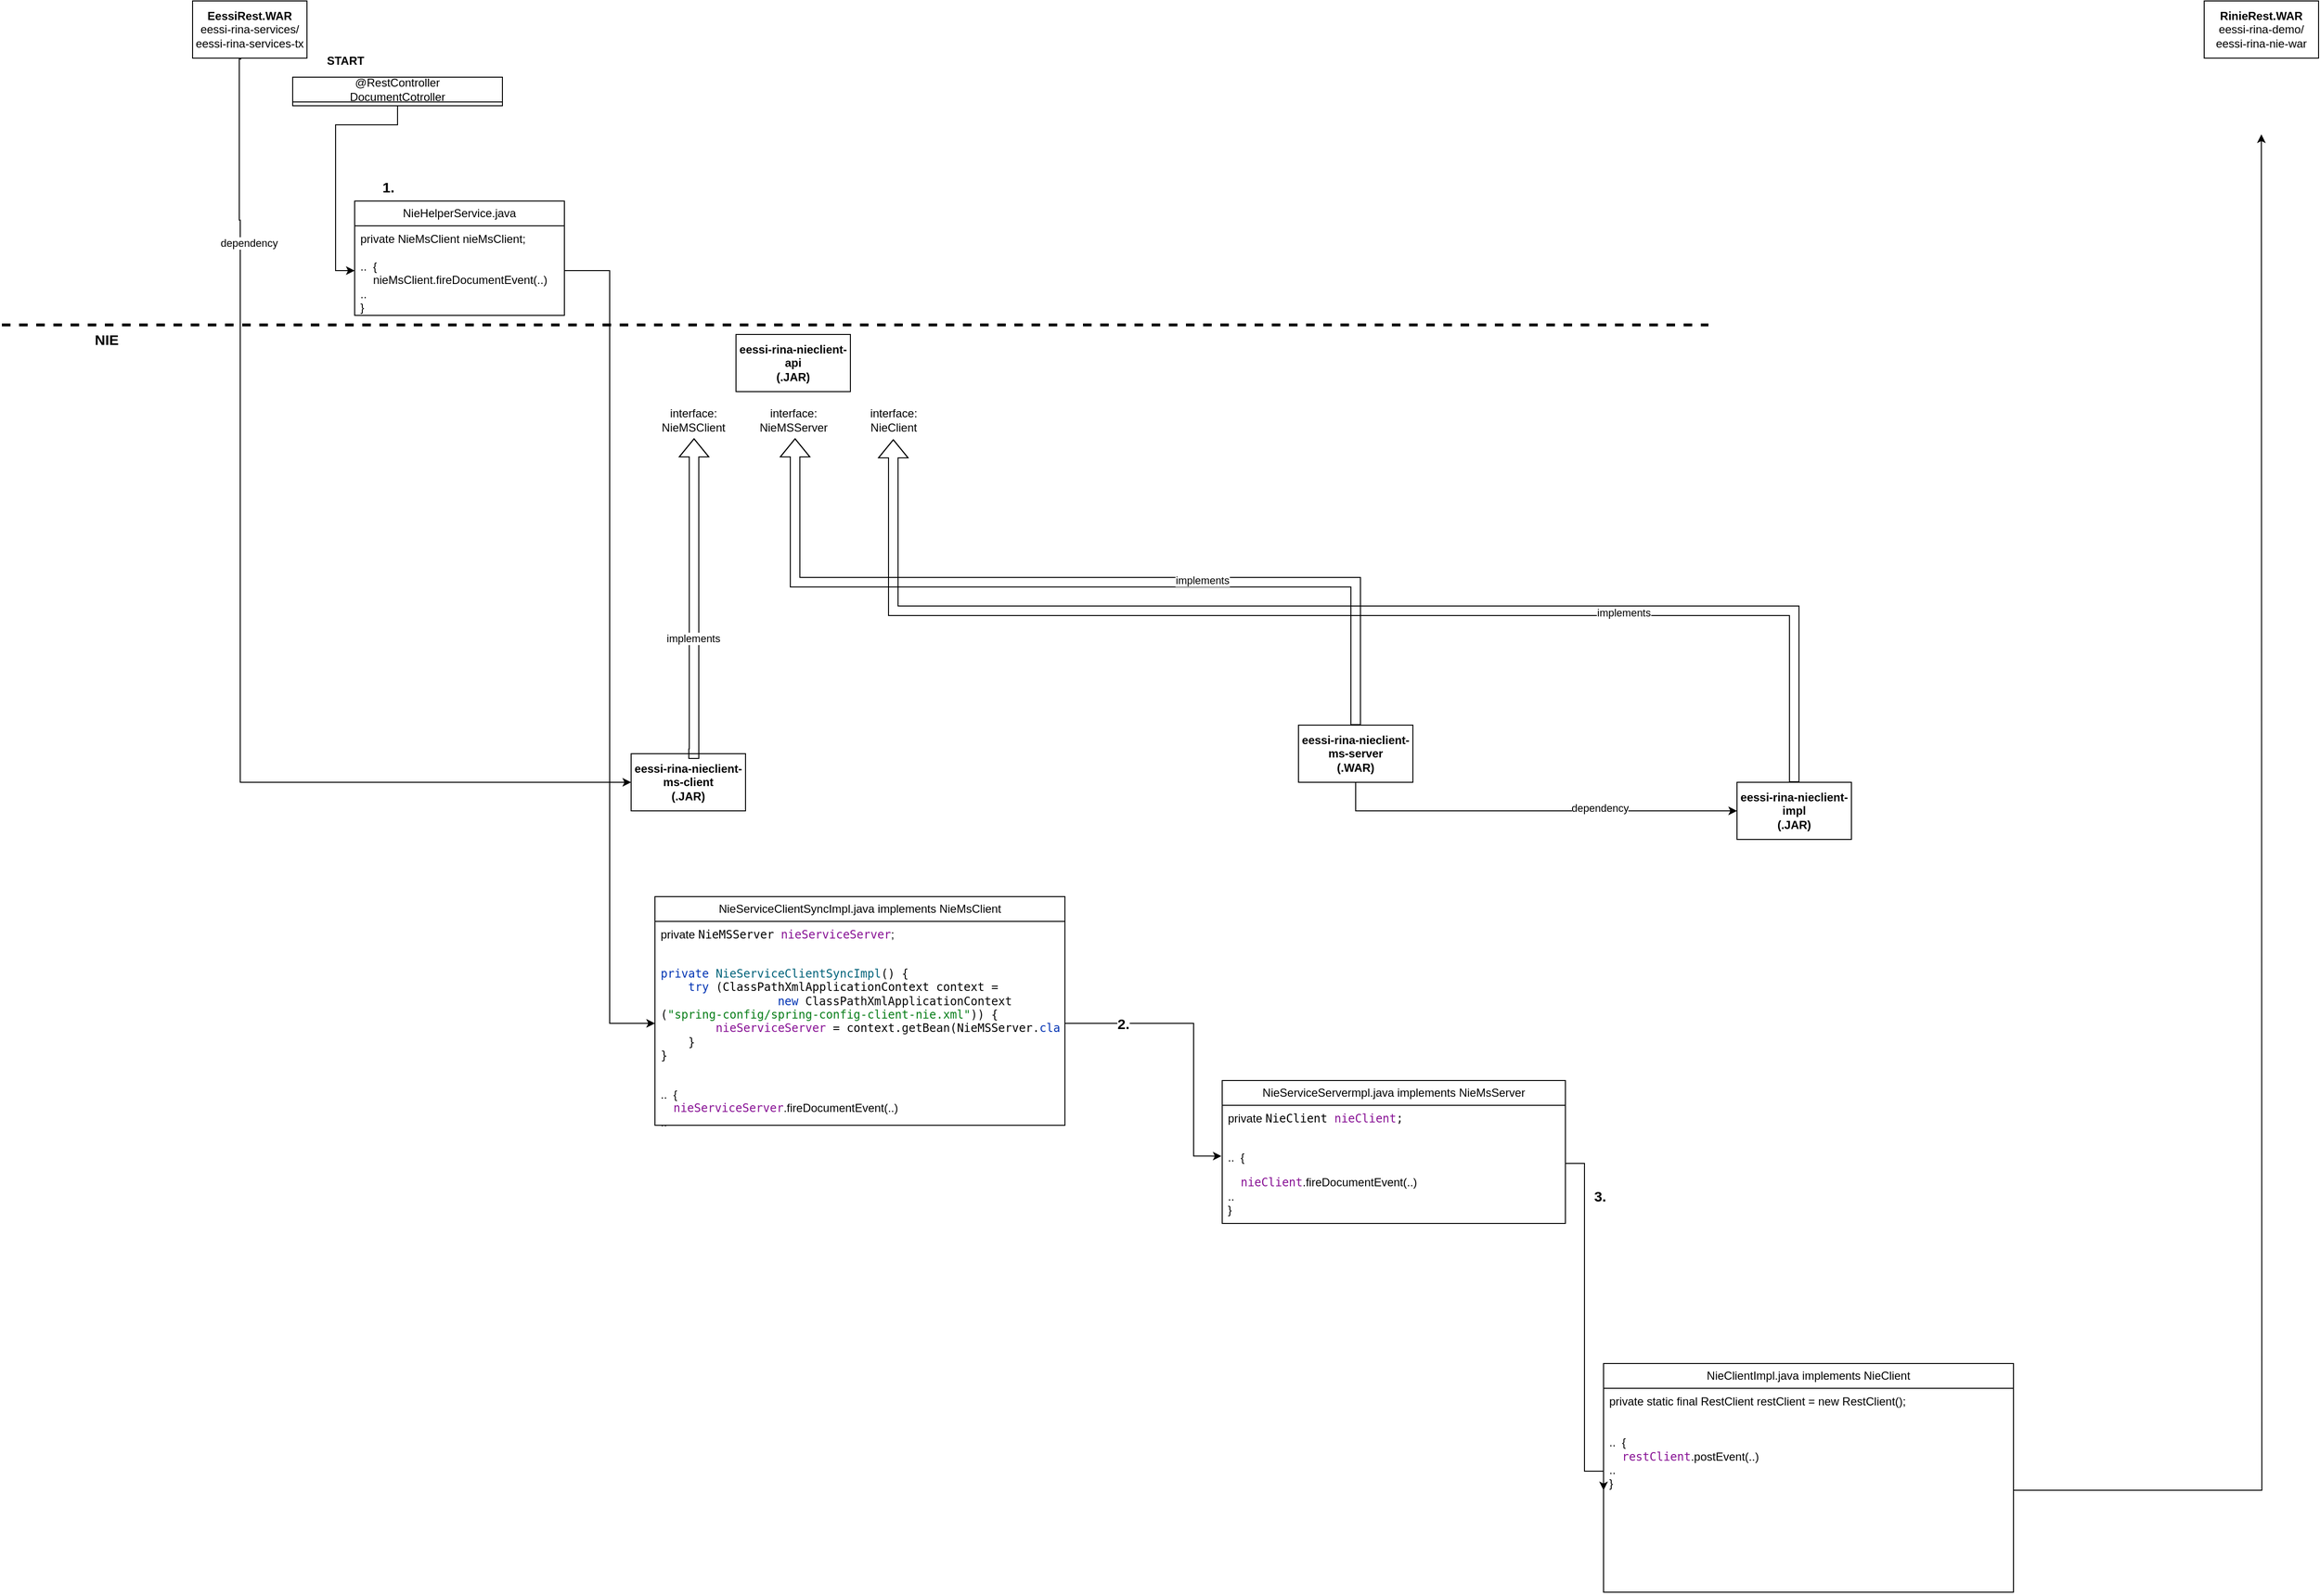 <mxfile version="24.3.0" type="github">
  <diagram name="Page-1" id="-cT09IQETsLfMejOZerS">
    <mxGraphModel dx="2954" dy="1106" grid="1" gridSize="10" guides="1" tooltips="1" connect="1" arrows="1" fold="1" page="1" pageScale="1" pageWidth="850" pageHeight="1100" math="0" shadow="0">
      <root>
        <mxCell id="0" />
        <mxCell id="1" parent="0" />
        <mxCell id="vd8t_71U_yh1O-v_x3m3-22" style="edgeStyle=orthogonalEdgeStyle;rounded=0;orthogonalLoop=1;jettySize=auto;html=1;exitX=0.425;exitY=1.017;exitDx=0;exitDy=0;entryX=0;entryY=0.5;entryDx=0;entryDy=0;exitPerimeter=0;" edge="1" parent="1" source="vd8t_71U_yh1O-v_x3m3-1" target="vd8t_71U_yh1O-v_x3m3-7">
          <mxGeometry relative="1" as="geometry">
            <Array as="points">
              <mxPoint x="259" y="81" />
              <mxPoint x="259" y="250" />
              <mxPoint x="260" y="250" />
              <mxPoint x="260" y="840" />
            </Array>
          </mxGeometry>
        </mxCell>
        <mxCell id="vd8t_71U_yh1O-v_x3m3-23" value="dependency" style="edgeLabel;html=1;align=center;verticalAlign=middle;resizable=0;points=[];" vertex="1" connectable="0" parent="vd8t_71U_yh1O-v_x3m3-22">
          <mxGeometry x="-0.742" y="-1" relative="1" as="geometry">
            <mxPoint x="11" y="44" as="offset" />
          </mxGeometry>
        </mxCell>
        <mxCell id="vd8t_71U_yh1O-v_x3m3-1" value="&lt;b&gt;EessiRest.WAR&lt;/b&gt;&lt;div&gt;eessi-rina-services/&lt;br&gt;eessi-rina-services-tx&lt;/div&gt;" style="rounded=0;whiteSpace=wrap;html=1;" vertex="1" parent="1">
          <mxGeometry x="210" y="20" width="120" height="60" as="geometry" />
        </mxCell>
        <mxCell id="vd8t_71U_yh1O-v_x3m3-2" value="&lt;b&gt;Rinie&lt;span style=&quot;background-color: initial;&quot;&gt;Rest.WAR&lt;/span&gt;&lt;/b&gt;&lt;div&gt;&lt;div&gt;eessi-rina-demo/&lt;br&gt;eessi-rina-nie-war&lt;/div&gt;&lt;/div&gt;" style="rounded=0;whiteSpace=wrap;html=1;" vertex="1" parent="1">
          <mxGeometry x="2320" y="20" width="120" height="60" as="geometry" />
        </mxCell>
        <mxCell id="vd8t_71U_yh1O-v_x3m3-3" value="&lt;b&gt;eessi-rina-nieclient-api&lt;br&gt;(.JAR)&lt;/b&gt;" style="rounded=0;whiteSpace=wrap;html=1;" vertex="1" parent="1">
          <mxGeometry x="780" y="370" width="120" height="60" as="geometry" />
        </mxCell>
        <mxCell id="vd8t_71U_yh1O-v_x3m3-4" value="&lt;b&gt;&lt;font style=&quot;font-size: 15px;&quot;&gt;NIE&lt;/font&gt;&lt;/b&gt;" style="text;html=1;align=center;verticalAlign=middle;whiteSpace=wrap;rounded=0;" vertex="1" parent="1">
          <mxGeometry x="90" y="360" width="60" height="30" as="geometry" />
        </mxCell>
        <mxCell id="vd8t_71U_yh1O-v_x3m3-5" value="" style="endArrow=none;dashed=1;html=1;rounded=0;strokeWidth=3;" edge="1" parent="1">
          <mxGeometry width="50" height="50" relative="1" as="geometry">
            <mxPoint x="10" y="360" as="sourcePoint" />
            <mxPoint x="1800" y="360" as="targetPoint" />
          </mxGeometry>
        </mxCell>
        <mxCell id="vd8t_71U_yh1O-v_x3m3-15" style="edgeStyle=orthogonalEdgeStyle;rounded=0;orthogonalLoop=1;jettySize=auto;html=1;exitX=0.5;exitY=0;exitDx=0;exitDy=0;shape=flexArrow;" edge="1" parent="1" source="vd8t_71U_yh1O-v_x3m3-6" target="vd8t_71U_yh1O-v_x3m3-9">
          <mxGeometry relative="1" as="geometry" />
        </mxCell>
        <mxCell id="vd8t_71U_yh1O-v_x3m3-16" value="implements" style="edgeLabel;html=1;align=center;verticalAlign=middle;resizable=0;points=[];" vertex="1" connectable="0" parent="vd8t_71U_yh1O-v_x3m3-15">
          <mxGeometry x="-0.45" y="2" relative="1" as="geometry">
            <mxPoint as="offset" />
          </mxGeometry>
        </mxCell>
        <mxCell id="vd8t_71U_yh1O-v_x3m3-6" value="&lt;b&gt;eessi-rina-nieclient-impl&lt;br&gt;(.JAR)&lt;/b&gt;" style="rounded=0;whiteSpace=wrap;html=1;" vertex="1" parent="1">
          <mxGeometry x="1830" y="840" width="120" height="60" as="geometry" />
        </mxCell>
        <mxCell id="vd8t_71U_yh1O-v_x3m3-7" value="&lt;b&gt;eessi-rina-nieclient-ms-client&lt;br&gt;(.JAR)&lt;/b&gt;" style="rounded=0;whiteSpace=wrap;html=1;" vertex="1" parent="1">
          <mxGeometry x="670" y="810" width="120" height="60" as="geometry" />
        </mxCell>
        <mxCell id="vd8t_71U_yh1O-v_x3m3-20" style="edgeStyle=orthogonalEdgeStyle;rounded=0;orthogonalLoop=1;jettySize=auto;html=1;exitX=0.5;exitY=1;exitDx=0;exitDy=0;" edge="1" parent="1" source="vd8t_71U_yh1O-v_x3m3-8" target="vd8t_71U_yh1O-v_x3m3-6">
          <mxGeometry relative="1" as="geometry">
            <Array as="points">
              <mxPoint x="1430" y="870" />
            </Array>
          </mxGeometry>
        </mxCell>
        <mxCell id="vd8t_71U_yh1O-v_x3m3-21" value="dependency" style="edgeLabel;html=1;align=center;verticalAlign=middle;resizable=0;points=[];" vertex="1" connectable="0" parent="vd8t_71U_yh1O-v_x3m3-20">
          <mxGeometry x="0.33" y="3" relative="1" as="geometry">
            <mxPoint as="offset" />
          </mxGeometry>
        </mxCell>
        <mxCell id="vd8t_71U_yh1O-v_x3m3-8" value="&lt;b&gt;eessi-rina-nieclient-ms-server&lt;/b&gt;&lt;div&gt;&lt;b&gt;(.WAR)&lt;/b&gt;&lt;/div&gt;" style="rounded=0;whiteSpace=wrap;html=1;" vertex="1" parent="1">
          <mxGeometry x="1370" y="780" width="120" height="60" as="geometry" />
        </mxCell>
        <mxCell id="vd8t_71U_yh1O-v_x3m3-9" value="interface:&lt;br&gt;NieClient" style="text;html=1;align=center;verticalAlign=middle;resizable=0;points=[];autosize=1;strokeColor=none;fillColor=none;" vertex="1" parent="1">
          <mxGeometry x="910" y="440" width="70" height="40" as="geometry" />
        </mxCell>
        <mxCell id="vd8t_71U_yh1O-v_x3m3-10" value="interface:&lt;br&gt;NieMSServer" style="text;html=1;align=center;verticalAlign=middle;resizable=0;points=[];autosize=1;strokeColor=none;fillColor=none;" vertex="1" parent="1">
          <mxGeometry x="795" y="440" width="90" height="40" as="geometry" />
        </mxCell>
        <mxCell id="vd8t_71U_yh1O-v_x3m3-11" value="interface:&lt;br&gt;NieMSClient" style="text;html=1;align=center;verticalAlign=middle;resizable=0;points=[];autosize=1;strokeColor=none;fillColor=none;" vertex="1" parent="1">
          <mxGeometry x="690" y="440" width="90" height="40" as="geometry" />
        </mxCell>
        <mxCell id="vd8t_71U_yh1O-v_x3m3-14" style="edgeStyle=orthogonalEdgeStyle;rounded=0;orthogonalLoop=1;jettySize=auto;html=1;exitX=0.5;exitY=0;exitDx=0;exitDy=0;entryX=0.511;entryY=0.975;entryDx=0;entryDy=0;entryPerimeter=0;shape=flexArrow;" edge="1" parent="1" source="vd8t_71U_yh1O-v_x3m3-7" target="vd8t_71U_yh1O-v_x3m3-11">
          <mxGeometry relative="1" as="geometry">
            <Array as="points">
              <mxPoint x="736" y="810" />
            </Array>
          </mxGeometry>
        </mxCell>
        <mxCell id="vd8t_71U_yh1O-v_x3m3-18" value="implements" style="edgeLabel;html=1;align=center;verticalAlign=middle;resizable=0;points=[];" vertex="1" connectable="0" parent="vd8t_71U_yh1O-v_x3m3-14">
          <mxGeometry x="-0.246" y="1" relative="1" as="geometry">
            <mxPoint as="offset" />
          </mxGeometry>
        </mxCell>
        <mxCell id="vd8t_71U_yh1O-v_x3m3-17" style="edgeStyle=orthogonalEdgeStyle;rounded=0;orthogonalLoop=1;jettySize=auto;html=1;exitX=0.5;exitY=0;exitDx=0;exitDy=0;entryX=0.522;entryY=0.975;entryDx=0;entryDy=0;entryPerimeter=0;shape=flexArrow;" edge="1" parent="1" source="vd8t_71U_yh1O-v_x3m3-8" target="vd8t_71U_yh1O-v_x3m3-10">
          <mxGeometry relative="1" as="geometry" />
        </mxCell>
        <mxCell id="vd8t_71U_yh1O-v_x3m3-19" value="implements" style="edgeLabel;html=1;align=center;verticalAlign=middle;resizable=0;points=[];" vertex="1" connectable="0" parent="vd8t_71U_yh1O-v_x3m3-17">
          <mxGeometry x="-0.299" y="-2" relative="1" as="geometry">
            <mxPoint as="offset" />
          </mxGeometry>
        </mxCell>
        <mxCell id="vd8t_71U_yh1O-v_x3m3-24" value="NieHelperService.java" style="swimlane;fontStyle=0;childLayout=stackLayout;horizontal=1;startSize=26;fillColor=none;horizontalStack=0;resizeParent=1;resizeParentMax=0;resizeLast=0;collapsible=1;marginBottom=0;whiteSpace=wrap;html=1;" vertex="1" parent="1">
          <mxGeometry x="380" y="230" width="220" height="120" as="geometry" />
        </mxCell>
        <mxCell id="vd8t_71U_yh1O-v_x3m3-25" value="private NieMsClient nieMsClient;&lt;br&gt;&lt;br&gt;..&amp;nbsp; {&lt;br&gt;&amp;nbsp; &amp;nbsp; nieMsClient.fireDocumentEvent(..)&lt;br&gt;..&lt;br&gt;}" style="text;strokeColor=none;fillColor=none;align=left;verticalAlign=top;spacingLeft=4;spacingRight=4;overflow=hidden;rotatable=0;points=[[0,0.5],[1,0.5]];portConstraint=eastwest;whiteSpace=wrap;html=1;" vertex="1" parent="vd8t_71U_yh1O-v_x3m3-24">
          <mxGeometry y="26" width="220" height="94" as="geometry" />
        </mxCell>
        <mxCell id="vd8t_71U_yh1O-v_x3m3-28" value="NieServiceClientSyncImpl.java implements NieMsClient" style="swimlane;fontStyle=0;childLayout=stackLayout;horizontal=1;startSize=26;fillColor=none;horizontalStack=0;resizeParent=1;resizeParentMax=0;resizeLast=0;collapsible=1;marginBottom=0;whiteSpace=wrap;html=1;" vertex="1" parent="1">
          <mxGeometry x="695" y="960" width="430" height="240" as="geometry" />
        </mxCell>
        <mxCell id="vd8t_71U_yh1O-v_x3m3-29" value="private&amp;nbsp;&lt;span style=&quot;font-family: &amp;quot;JetBrains Mono&amp;quot;, monospace; background-color: rgb(255, 255, 255);&quot;&gt;NieMSServer &lt;/span&gt;&lt;span style=&quot;font-family: &amp;quot;JetBrains Mono&amp;quot;, monospace; background-color: rgb(255, 255, 255); color: rgb(135, 16, 148);&quot;&gt;nieServiceServer&lt;/span&gt;&lt;span style=&quot;background-color: initial;&quot;&gt;;&lt;br&gt;&lt;/span&gt;&lt;br&gt;&lt;div style=&quot;background-color:#ffffff;color:#080808&quot;&gt;&lt;pre style=&quot;font-family:&#39;JetBrains Mono&#39;,monospace;font-size:8,3pt;&quot;&gt;&lt;span style=&quot;color:#0033b3;&quot;&gt;private &lt;/span&gt;&lt;span style=&quot;color:#00627a;&quot;&gt;NieServiceClientSyncImpl&lt;/span&gt;() {&lt;br&gt;    &lt;span style=&quot;color:#0033b3;&quot;&gt;try &lt;/span&gt;(&lt;span style=&quot;color:#000000;&quot;&gt;ClassPathXmlApplicationContext context &lt;/span&gt;=&lt;br&gt;                 &lt;span style=&quot;color:#0033b3;&quot;&gt;new &lt;/span&gt;ClassPathXmlApplicationContext&lt;br&gt;(&lt;span style=&quot;color:#067d17;&quot;&gt;&quot;spring-config/spring-config-client-nie.xml&quot;&lt;/span&gt;)) {&lt;br&gt;        &lt;span style=&quot;color:#871094;&quot;&gt;nieServiceServer &lt;/span&gt;= &lt;span style=&quot;color:#000000;&quot;&gt;context&lt;/span&gt;.getBean(&lt;span style=&quot;color:#000000;&quot;&gt;NieMSServer&lt;/span&gt;.&lt;span style=&quot;color:#0033b3;&quot;&gt;class&lt;/span&gt;);&lt;br&gt;    }&lt;br&gt;}&lt;/pre&gt;&lt;/div&gt;&lt;br&gt;..&amp;nbsp; {&lt;br&gt;&amp;nbsp; &amp;nbsp;&amp;nbsp;&lt;span style=&quot;color: rgb(135, 16, 148); font-family: &amp;quot;JetBrains Mono&amp;quot;, monospace; background-color: rgb(255, 255, 255);&quot;&gt;nieServiceServer&lt;/span&gt;.fireDocumentEvent(..)&lt;br&gt;..&lt;br&gt;}" style="text;strokeColor=none;fillColor=none;align=left;verticalAlign=top;spacingLeft=4;spacingRight=4;overflow=hidden;rotatable=0;points=[[0,0.5],[1,0.5]];portConstraint=eastwest;whiteSpace=wrap;html=1;" vertex="1" parent="vd8t_71U_yh1O-v_x3m3-28">
          <mxGeometry y="26" width="430" height="214" as="geometry" />
        </mxCell>
        <mxCell id="vd8t_71U_yh1O-v_x3m3-31" value="&lt;b&gt;&lt;font style=&quot;font-size: 15px;&quot;&gt;1.&lt;/font&gt;&lt;/b&gt;" style="text;html=1;align=center;verticalAlign=middle;resizable=0;points=[];autosize=1;strokeColor=none;fillColor=none;" vertex="1" parent="1">
          <mxGeometry x="395" y="200" width="40" height="30" as="geometry" />
        </mxCell>
        <mxCell id="vd8t_71U_yh1O-v_x3m3-32" style="edgeStyle=orthogonalEdgeStyle;rounded=0;orthogonalLoop=1;jettySize=auto;html=1;entryX=0;entryY=0.5;entryDx=0;entryDy=0;" edge="1" parent="1" source="vd8t_71U_yh1O-v_x3m3-25" target="vd8t_71U_yh1O-v_x3m3-29">
          <mxGeometry relative="1" as="geometry" />
        </mxCell>
        <mxCell id="vd8t_71U_yh1O-v_x3m3-34" style="edgeStyle=orthogonalEdgeStyle;rounded=0;orthogonalLoop=1;jettySize=auto;html=1;entryX=-0.002;entryY=0.43;entryDx=0;entryDy=0;entryPerimeter=0;" edge="1" parent="1" source="vd8t_71U_yh1O-v_x3m3-29" target="vd8t_71U_yh1O-v_x3m3-39">
          <mxGeometry relative="1" as="geometry">
            <mxPoint x="1260" y="1093" as="targetPoint" />
            <Array as="points">
              <mxPoint x="1260" y="1093" />
              <mxPoint x="1260" y="1232" />
            </Array>
          </mxGeometry>
        </mxCell>
        <mxCell id="vd8t_71U_yh1O-v_x3m3-35" value="&lt;b&gt;2.&lt;/b&gt;" style="edgeLabel;html=1;align=center;verticalAlign=middle;resizable=0;points=[];" vertex="1" connectable="0" parent="vd8t_71U_yh1O-v_x3m3-34">
          <mxGeometry x="-0.598" y="1" relative="1" as="geometry">
            <mxPoint as="offset" />
          </mxGeometry>
        </mxCell>
        <mxCell id="vd8t_71U_yh1O-v_x3m3-36" value="&lt;b&gt;&lt;font style=&quot;font-size: 15px;&quot;&gt;2.&lt;/font&gt;&lt;/b&gt;" style="edgeLabel;html=1;align=center;verticalAlign=middle;resizable=0;points=[];" vertex="1" connectable="0" parent="vd8t_71U_yh1O-v_x3m3-34">
          <mxGeometry x="-0.6" relative="1" as="geometry">
            <mxPoint as="offset" />
          </mxGeometry>
        </mxCell>
        <mxCell id="vd8t_71U_yh1O-v_x3m3-38" value="NieServiceServermpl.java implements NieMsServer" style="swimlane;fontStyle=0;childLayout=stackLayout;horizontal=1;startSize=26;fillColor=none;horizontalStack=0;resizeParent=1;resizeParentMax=0;resizeLast=0;collapsible=1;marginBottom=0;whiteSpace=wrap;html=1;" vertex="1" parent="1">
          <mxGeometry x="1290" y="1153" width="360" height="150" as="geometry" />
        </mxCell>
        <mxCell id="vd8t_71U_yh1O-v_x3m3-39" value="private&amp;nbsp;&lt;span style=&quot;font-family: &amp;quot;JetBrains Mono&amp;quot;, monospace; background-color: rgb(255, 255, 255);&quot;&gt;NieClient &lt;/span&gt;&lt;span style=&quot;font-family: &amp;quot;JetBrains Mono&amp;quot;, monospace; background-color: rgb(255, 255, 255); color: rgb(135, 16, 148);&quot;&gt;nieClient&lt;/span&gt;&lt;span style=&quot;font-family: &amp;quot;JetBrains Mono&amp;quot;, monospace; background-color: rgb(255, 255, 255); color: rgb(8, 8, 8);&quot;&gt;;&lt;/span&gt;&lt;br&gt;&lt;br&gt;&lt;div style=&quot;background-color:#ffffff;color:#080808&quot;&gt;&lt;pre style=&quot;font-family:&#39;JetBrains Mono&#39;,monospace;font-size:8,3pt;&quot;&gt;&lt;span style=&quot;background-color: initial; color: rgb(0, 0, 0); font-family: Helvetica; white-space: normal;&quot;&gt;..&amp;nbsp; {&lt;/span&gt;&lt;br&gt;&lt;/pre&gt;&lt;/div&gt;&amp;nbsp; &amp;nbsp;&amp;nbsp;&lt;span style=&quot;color: rgb(135, 16, 148); font-family: &amp;quot;JetBrains Mono&amp;quot;, monospace; background-color: rgb(255, 255, 255);&quot;&gt;nieClient&lt;/span&gt;.fireDocumentEvent(..)&lt;br&gt;..&lt;br&gt;}" style="text;strokeColor=none;fillColor=none;align=left;verticalAlign=top;spacingLeft=4;spacingRight=4;overflow=hidden;rotatable=0;points=[[0,0.5],[1,0.5]];portConstraint=eastwest;whiteSpace=wrap;html=1;" vertex="1" parent="vd8t_71U_yh1O-v_x3m3-38">
          <mxGeometry y="26" width="360" height="124" as="geometry" />
        </mxCell>
        <mxCell id="vd8t_71U_yh1O-v_x3m3-41" value="&lt;b&gt;&lt;font style=&quot;font-size: 15px;&quot;&gt;3.&lt;/font&gt;&lt;/b&gt;" style="edgeLabel;html=1;align=center;verticalAlign=middle;resizable=0;points=[];" vertex="1" connectable="0" parent="1">
          <mxGeometry x="1690" y="1286" as="geometry">
            <mxPoint x="-4" y="-12" as="offset" />
          </mxGeometry>
        </mxCell>
        <mxCell id="vd8t_71U_yh1O-v_x3m3-42" value="NieClientImpl.java implements NieClient" style="swimlane;fontStyle=0;childLayout=stackLayout;horizontal=1;startSize=26;fillColor=none;horizontalStack=0;resizeParent=1;resizeParentMax=0;resizeLast=0;collapsible=1;marginBottom=0;whiteSpace=wrap;html=1;" vertex="1" parent="1">
          <mxGeometry x="1690" y="1450" width="430" height="240" as="geometry" />
        </mxCell>
        <mxCell id="vd8t_71U_yh1O-v_x3m3-51" style="edgeStyle=orthogonalEdgeStyle;rounded=0;orthogonalLoop=1;jettySize=auto;html=1;" edge="1" parent="vd8t_71U_yh1O-v_x3m3-42" source="vd8t_71U_yh1O-v_x3m3-43">
          <mxGeometry relative="1" as="geometry">
            <mxPoint x="690" y="-1290" as="targetPoint" />
          </mxGeometry>
        </mxCell>
        <mxCell id="vd8t_71U_yh1O-v_x3m3-43" value="&lt;span style=&quot;background-color: initial;&quot;&gt;private static final RestClient restClient = new RestClient();&lt;br&gt;&lt;/span&gt;&lt;br&gt;&lt;br&gt;..&amp;nbsp; {&lt;br&gt;&amp;nbsp; &amp;nbsp;&amp;nbsp;&lt;span style=&quot;color: rgb(135, 16, 148); font-family: &amp;quot;JetBrains Mono&amp;quot;, monospace; background-color: rgb(255, 255, 255);&quot;&gt;restClient&lt;/span&gt;.postEvent(..)&lt;br&gt;..&lt;br&gt;}" style="text;strokeColor=none;fillColor=none;align=left;verticalAlign=top;spacingLeft=4;spacingRight=4;overflow=hidden;rotatable=0;points=[[0,0.5],[1,0.5]];portConstraint=eastwest;whiteSpace=wrap;html=1;" vertex="1" parent="vd8t_71U_yh1O-v_x3m3-42">
          <mxGeometry y="26" width="430" height="214" as="geometry" />
        </mxCell>
        <mxCell id="vd8t_71U_yh1O-v_x3m3-45" style="edgeStyle=orthogonalEdgeStyle;rounded=0;orthogonalLoop=1;jettySize=auto;html=1;exitX=1;exitY=0.5;exitDx=0;exitDy=0;entryX=0;entryY=0.5;entryDx=0;entryDy=0;" edge="1" parent="1" source="vd8t_71U_yh1O-v_x3m3-39" target="vd8t_71U_yh1O-v_x3m3-43">
          <mxGeometry relative="1" as="geometry">
            <Array as="points">
              <mxPoint x="1650" y="1240" />
              <mxPoint x="1670" y="1240" />
              <mxPoint x="1670" y="1563" />
              <mxPoint x="1690" y="1563" />
            </Array>
          </mxGeometry>
        </mxCell>
        <mxCell id="vd8t_71U_yh1O-v_x3m3-50" style="edgeStyle=orthogonalEdgeStyle;rounded=0;orthogonalLoop=1;jettySize=auto;html=1;exitX=0.5;exitY=1;exitDx=0;exitDy=0;entryX=0;entryY=0.5;entryDx=0;entryDy=0;" edge="1" parent="1" source="vd8t_71U_yh1O-v_x3m3-47" target="vd8t_71U_yh1O-v_x3m3-25">
          <mxGeometry relative="1" as="geometry">
            <Array as="points">
              <mxPoint x="425" y="150" />
              <mxPoint x="360" y="150" />
              <mxPoint x="360" y="303" />
            </Array>
          </mxGeometry>
        </mxCell>
        <mxCell id="vd8t_71U_yh1O-v_x3m3-47" value="@RestController&lt;br&gt;DocumentCotroller" style="swimlane;fontStyle=0;childLayout=stackLayout;horizontal=1;startSize=26;fillColor=none;horizontalStack=0;resizeParent=1;resizeParentMax=0;resizeLast=0;collapsible=1;marginBottom=0;whiteSpace=wrap;html=1;" vertex="1" parent="1">
          <mxGeometry x="315" y="100" width="220" height="30" as="geometry" />
        </mxCell>
        <mxCell id="vd8t_71U_yh1O-v_x3m3-49" value="&lt;b&gt;START&lt;/b&gt;" style="text;html=1;align=center;verticalAlign=middle;resizable=0;points=[];autosize=1;strokeColor=none;fillColor=none;" vertex="1" parent="1">
          <mxGeometry x="340" y="68" width="60" height="30" as="geometry" />
        </mxCell>
      </root>
    </mxGraphModel>
  </diagram>
</mxfile>
